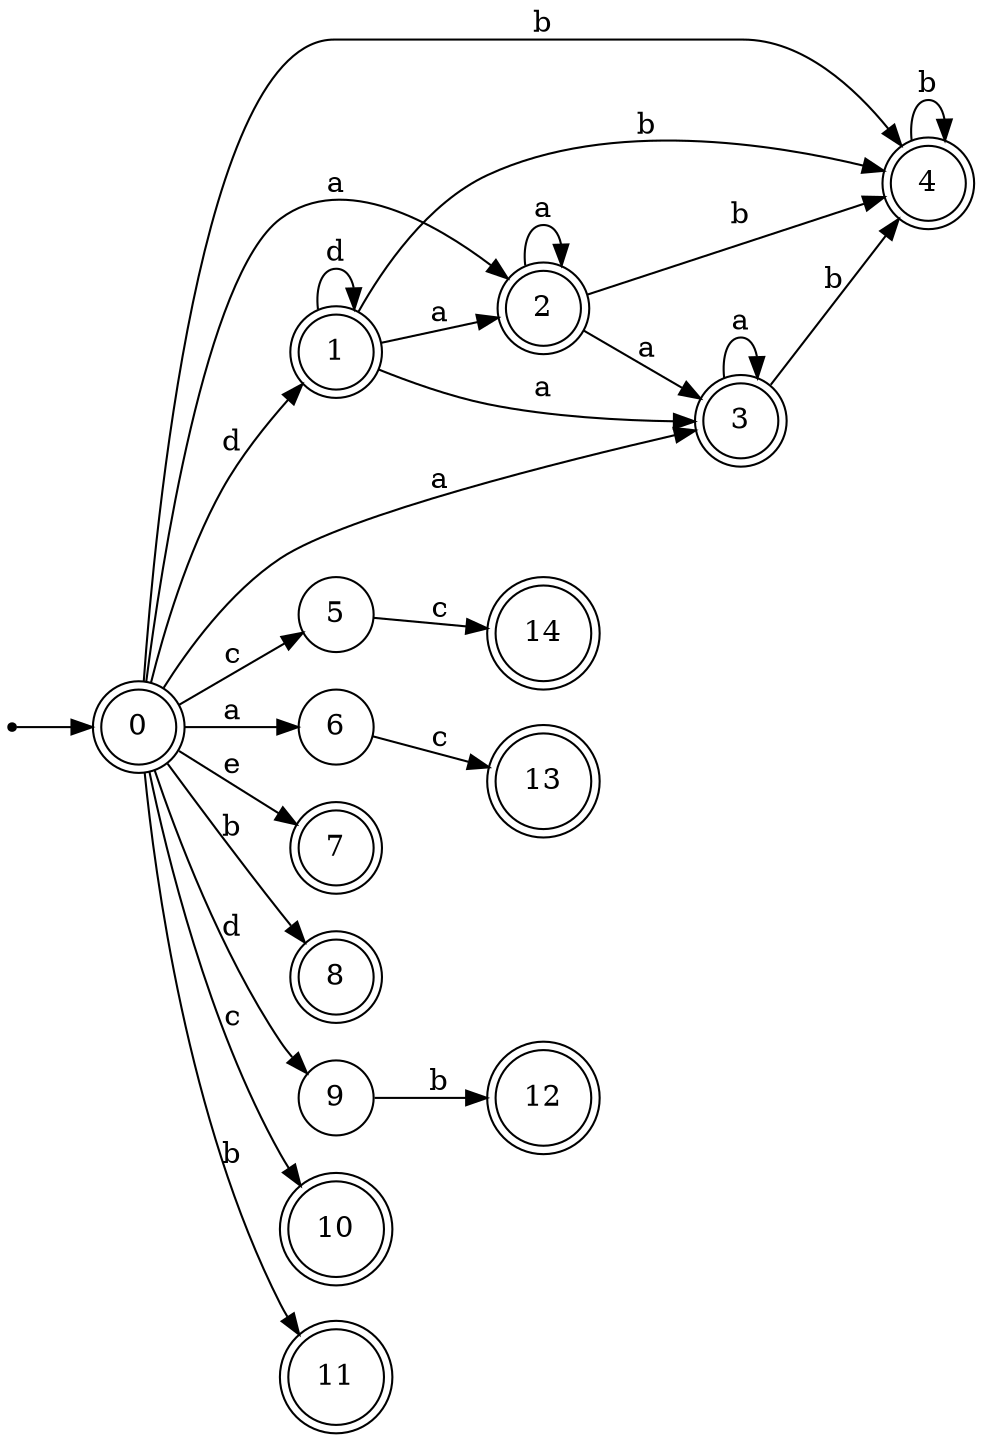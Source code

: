 digraph finite_state_machine {
rankdir=LR;
size="20,20";
node [shape = point]; "dummy0"
node [shape = doublecircle]; "0";"dummy0" -> "0";
node [shape = doublecircle]; "1";node [shape = doublecircle]; "2";node [shape = doublecircle]; "3";node [shape = doublecircle]; "4";node [shape = circle]; "5";
node [shape = circle]; "6";
node [shape = doublecircle]; "7";node [shape = doublecircle]; "8";node [shape = circle]; "9";
node [shape = doublecircle]; "10";node [shape = doublecircle]; "11";node [shape = doublecircle]; "12";node [shape = doublecircle]; "13";node [shape = doublecircle]; "14";"0" -> "1" [label = "d"];
 "0" -> "9" [label = "d"];
 "0" -> "2" [label = "a"];
 "0" -> "3" [label = "a"];
 "0" -> "6" [label = "a"];
 "0" -> "8" [label = "b"];
 "0" -> "11" [label = "b"];
 "0" -> "4" [label = "b"];
 "0" -> "10" [label = "c"];
 "0" -> "5" [label = "c"];
 "0" -> "7" [label = "e"];
 "9" -> "12" [label = "b"];
 "6" -> "13" [label = "c"];
 "5" -> "14" [label = "c"];
 "4" -> "4" [label = "b"];
 "3" -> "3" [label = "a"];
 "3" -> "4" [label = "b"];
 "2" -> "2" [label = "a"];
 "2" -> "3" [label = "a"];
 "2" -> "4" [label = "b"];
 "1" -> "1" [label = "d"];
 "1" -> "2" [label = "a"];
 "1" -> "3" [label = "a"];
 "1" -> "4" [label = "b"];
 }

